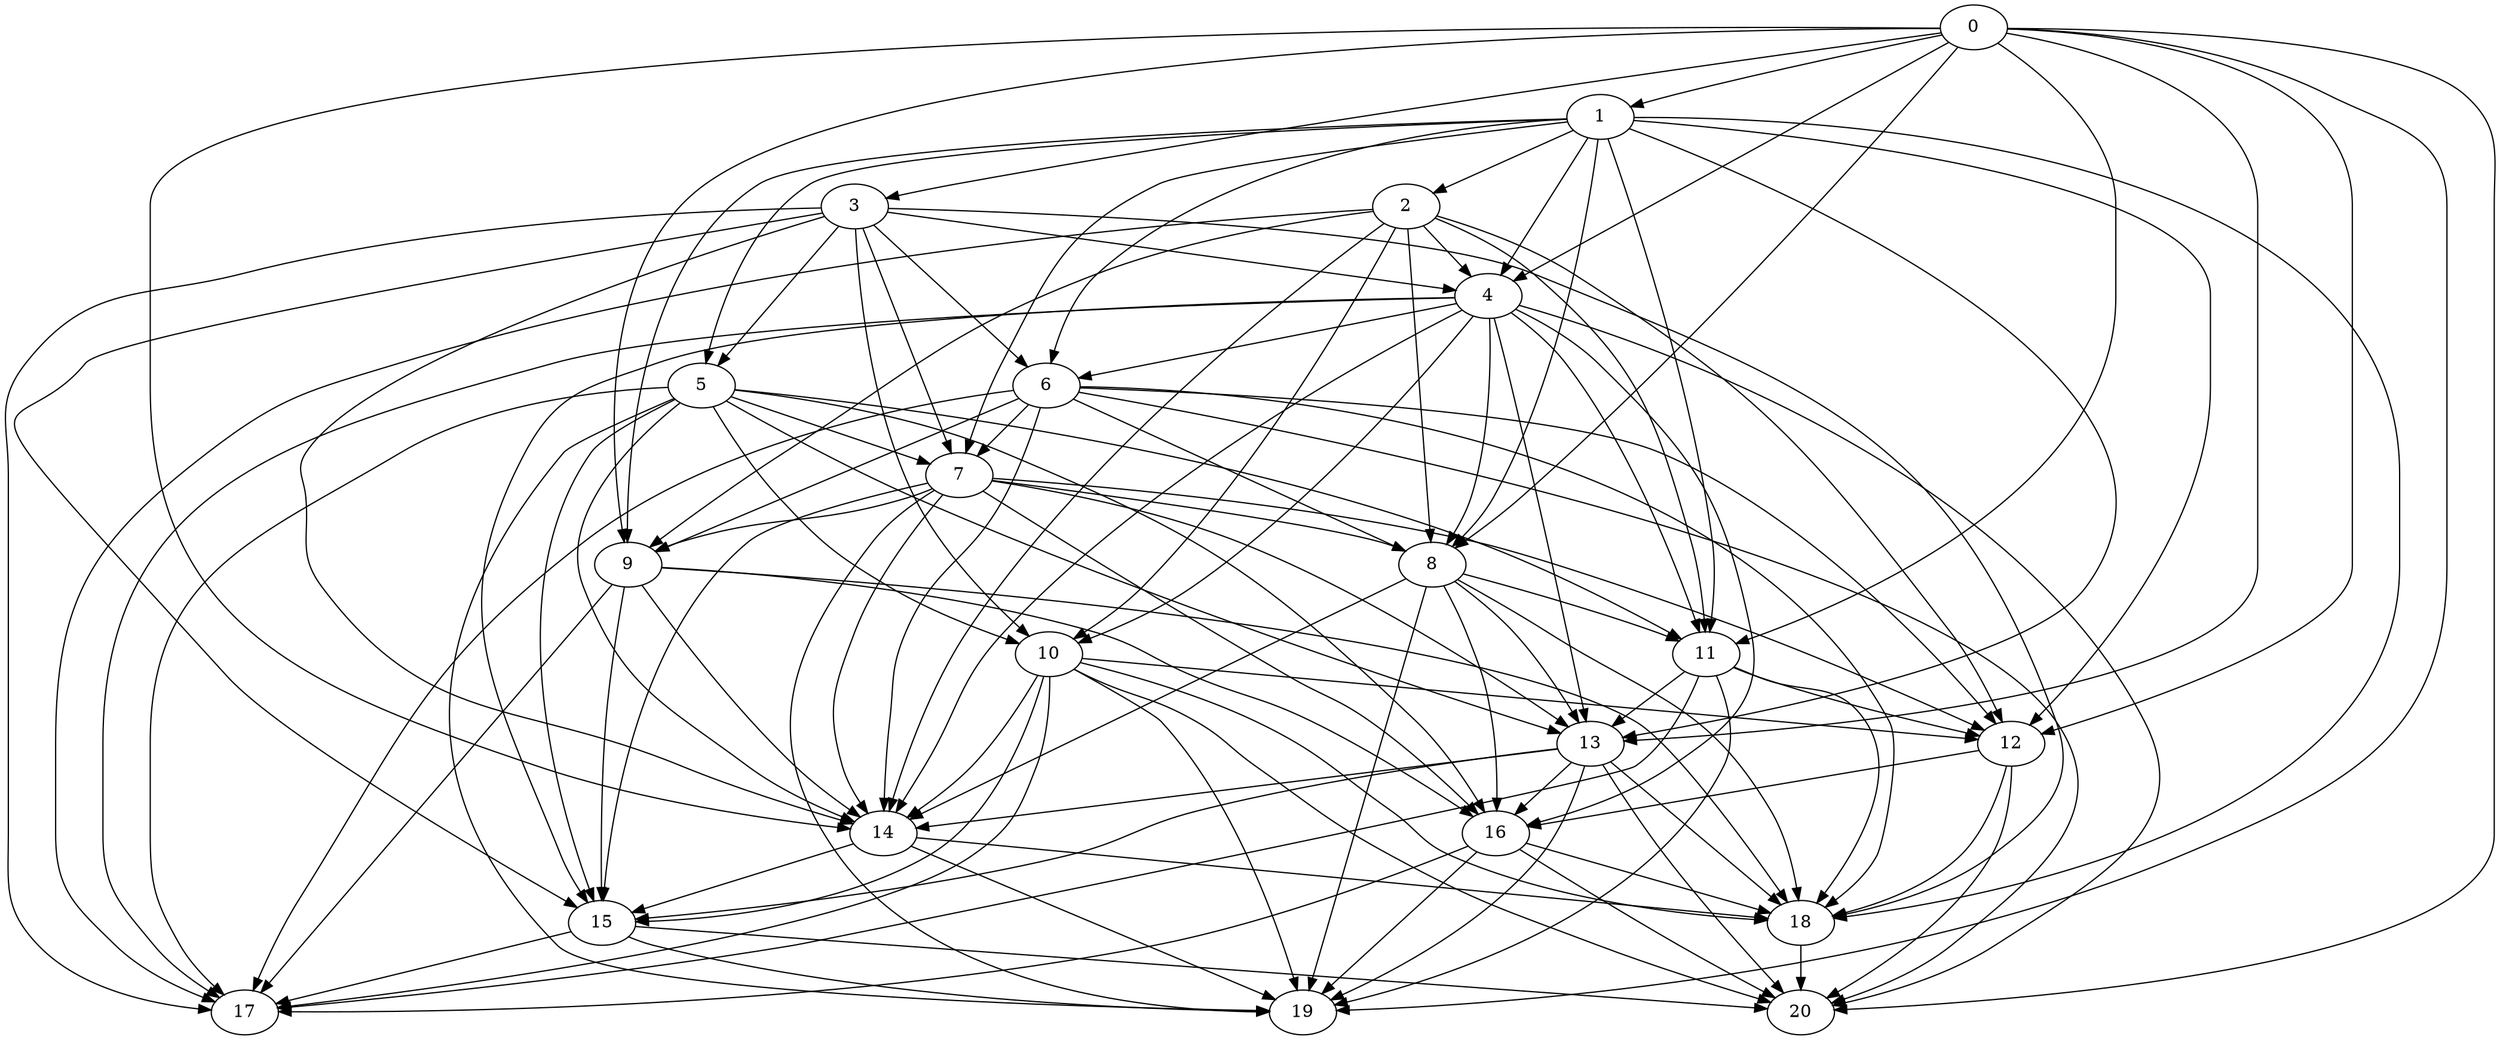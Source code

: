 digraph "Random_Nodes_21_Density_5.57_CCR_9.98_WeightType_Random" {
	graph ["Duplicate states"=0,
		GraphType=Random,
		"Max states in OPEN"=0,
		Modes="120000ms; topo-ordered tasks, ; Pruning: task equivalence, fixed order ready list, ; F-value: ; Optimisation: best schedule length (\
SL) optimisation on equal, ",
		NumberOfTasks=21,
		"Pruned using list schedule length"=1586728,
		"States removed from OPEN"=0,
		TargetSystem="Homogeneous-4",
		"Time to schedule (ms)"=5532,
		"Total idle time"=171,
		"Total schedule length"=96,
		"Total sequential time"=117,
		"Total states created"=6524221
	];
	0	["Finish time"=4,
		Processor=0,
		"Start time"=0,
		Weight=4];
	1	["Finish time"=14,
		Processor=0,
		"Start time"=9,
		Weight=5];
	0 -> 1	[Weight=13];
	3	["Finish time"=9,
		Processor=0,
		"Start time"=4,
		Weight=5];
	0 -> 3	[Weight=13];
	4	["Finish time"=27,
		Processor=0,
		"Start time"=17,
		Weight=10];
	0 -> 4	[Weight=3];
	8	["Finish time"=50,
		Processor=1,
		"Start time"=41,
		Weight=9];
	0 -> 8	[Weight=16];
	11	["Finish time"=56,
		Processor=1,
		"Start time"=50,
		Weight=6];
	0 -> 11	[Weight=11];
	13	["Finish time"=64,
		Processor=1,
		"Start time"=56,
		Weight=8];
	0 -> 13	[Weight=14];
	9	["Finish time"=56,
		Processor=2,
		"Start time"=50,
		Weight=6];
	0 -> 9	[Weight=5];
	12	["Finish time"=66,
		Processor=3,
		"Start time"=59,
		Weight=7];
	0 -> 12	[Weight=11];
	14	["Finish time"=68,
		Processor=1,
		"Start time"=64,
		Weight=4];
	0 -> 14	[Weight=11];
	19	["Finish time"=89,
		Processor=3,
		"Start time"=84,
		Weight=5];
	0 -> 19	[Weight=13];
	20	["Finish time"=96,
		Processor=1,
		"Start time"=92,
		Weight=4];
	0 -> 20	[Weight=14];
	2	["Finish time"=17,
		Processor=0,
		"Start time"=14,
		Weight=3];
	1 -> 2	[Weight=5];
	1 -> 4	[Weight=11];
	6	["Finish time"=34,
		Processor=1,
		"Start time"=32,
		Weight=2];
	1 -> 6	[Weight=10];
	5	["Finish time"=30,
		Processor=1,
		"Start time"=22,
		Weight=8];
	1 -> 5	[Weight=8];
	7	["Finish time"=39,
		Processor=1,
		"Start time"=34,
		Weight=5];
	1 -> 7	[Weight=3];
	1 -> 8	[Weight=14];
	1 -> 11	[Weight=14];
	1 -> 13	[Weight=5];
	1 -> 9	[Weight=10];
	1 -> 12	[Weight=16];
	18	["Finish time"=92,
		Processor=1,
		"Start time"=84,
		Weight=8];
	1 -> 18	[Weight=13];
	3 -> 4	[Weight=16];
	3 -> 6	[Weight=6];
	3 -> 5	[Weight=11];
	3 -> 7	[Weight=16];
	10	["Finish time"=47,
		Processor=0,
		"Start time"=44,
		Weight=3];
	3 -> 10	[Weight=10];
	3 -> 14	[Weight=16];
	15	["Finish time"=74,
		Processor=1,
		"Start time"=69,
		Weight=5];
	3 -> 15	[Weight=14];
	3 -> 18	[Weight=11];
	17	["Finish time"=84,
		Processor=1,
		"Start time"=79,
		Weight=5];
	3 -> 17	[Weight=10];
	2 -> 4	[Weight=11];
	2 -> 8	[Weight=10];
	2 -> 11	[Weight=14];
	2 -> 10	[Weight=3];
	2 -> 9	[Weight=11];
	2 -> 12	[Weight=10];
	2 -> 14	[Weight=5];
	2 -> 17	[Weight=14];
	4 -> 6	[Weight=5];
	4 -> 8	[Weight=14];
	4 -> 11	[Weight=3];
	4 -> 10	[Weight=11];
	4 -> 13	[Weight=8];
	4 -> 14	[Weight=5];
	16	["Finish time"=79,
		Processor=1,
		"Start time"=74,
		Weight=5];
	4 -> 16	[Weight=5];
	4 -> 15	[Weight=11];
	4 -> 17	[Weight=13];
	4 -> 20	[Weight=14];
	6 -> 7	[Weight=16];
	6 -> 8	[Weight=16];
	6 -> 9	[Weight=8];
	6 -> 12	[Weight=14];
	6 -> 14	[Weight=11];
	6 -> 18	[Weight=5];
	6 -> 17	[Weight=11];
	6 -> 20	[Weight=3];
	5 -> 7	[Weight=8];
	5 -> 11	[Weight=6];
	5 -> 10	[Weight=14];
	5 -> 13	[Weight=3];
	5 -> 14	[Weight=3];
	5 -> 16	[Weight=14];
	5 -> 15	[Weight=11];
	5 -> 17	[Weight=10];
	5 -> 19	[Weight=10];
	7 -> 8	[Weight=10];
	7 -> 13	[Weight=10];
	7 -> 9	[Weight=11];
	7 -> 12	[Weight=8];
	7 -> 14	[Weight=16];
	7 -> 16	[Weight=14];
	7 -> 15	[Weight=3];
	7 -> 19	[Weight=13];
	8 -> 11	[Weight=16];
	8 -> 13	[Weight=5];
	8 -> 14	[Weight=11];
	8 -> 16	[Weight=8];
	8 -> 18	[Weight=5];
	8 -> 19	[Weight=13];
	11 -> 13	[Weight=14];
	11 -> 12	[Weight=3];
	11 -> 18	[Weight=16];
	11 -> 17	[Weight=13];
	11 -> 19	[Weight=6];
	10 -> 12	[Weight=10];
	10 -> 14	[Weight=13];
	10 -> 15	[Weight=3];
	10 -> 18	[Weight=3];
	10 -> 17	[Weight=10];
	10 -> 19	[Weight=16];
	10 -> 20	[Weight=8];
	13 -> 14	[Weight=8];
	13 -> 16	[Weight=11];
	13 -> 15	[Weight=8];
	13 -> 18	[Weight=6];
	13 -> 19	[Weight=6];
	13 -> 20	[Weight=6];
	9 -> 14	[Weight=3];
	9 -> 16	[Weight=6];
	9 -> 15	[Weight=13];
	9 -> 18	[Weight=16];
	9 -> 17	[Weight=8];
	12 -> 16	[Weight=3];
	12 -> 18	[Weight=6];
	12 -> 20	[Weight=8];
	14 -> 15	[Weight=16];
	14 -> 18	[Weight=10];
	14 -> 19	[Weight=13];
	16 -> 18	[Weight=14];
	16 -> 17	[Weight=14];
	16 -> 19	[Weight=5];
	16 -> 20	[Weight=16];
	15 -> 17	[Weight=14];
	15 -> 19	[Weight=8];
	15 -> 20	[Weight=13];
	18 -> 20	[Weight=6];
}
